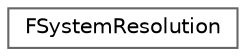 digraph "Graphical Class Hierarchy"
{
 // INTERACTIVE_SVG=YES
 // LATEX_PDF_SIZE
  bgcolor="transparent";
  edge [fontname=Helvetica,fontsize=10,labelfontname=Helvetica,labelfontsize=10];
  node [fontname=Helvetica,fontsize=10,shape=box,height=0.2,width=0.4];
  rankdir="LR";
  Node0 [id="Node000000",label="FSystemResolution",height=0.2,width=0.4,color="grey40", fillcolor="white", style="filled",URL="$d8/dc5/structFSystemResolution.html",tooltip=" "];
}
